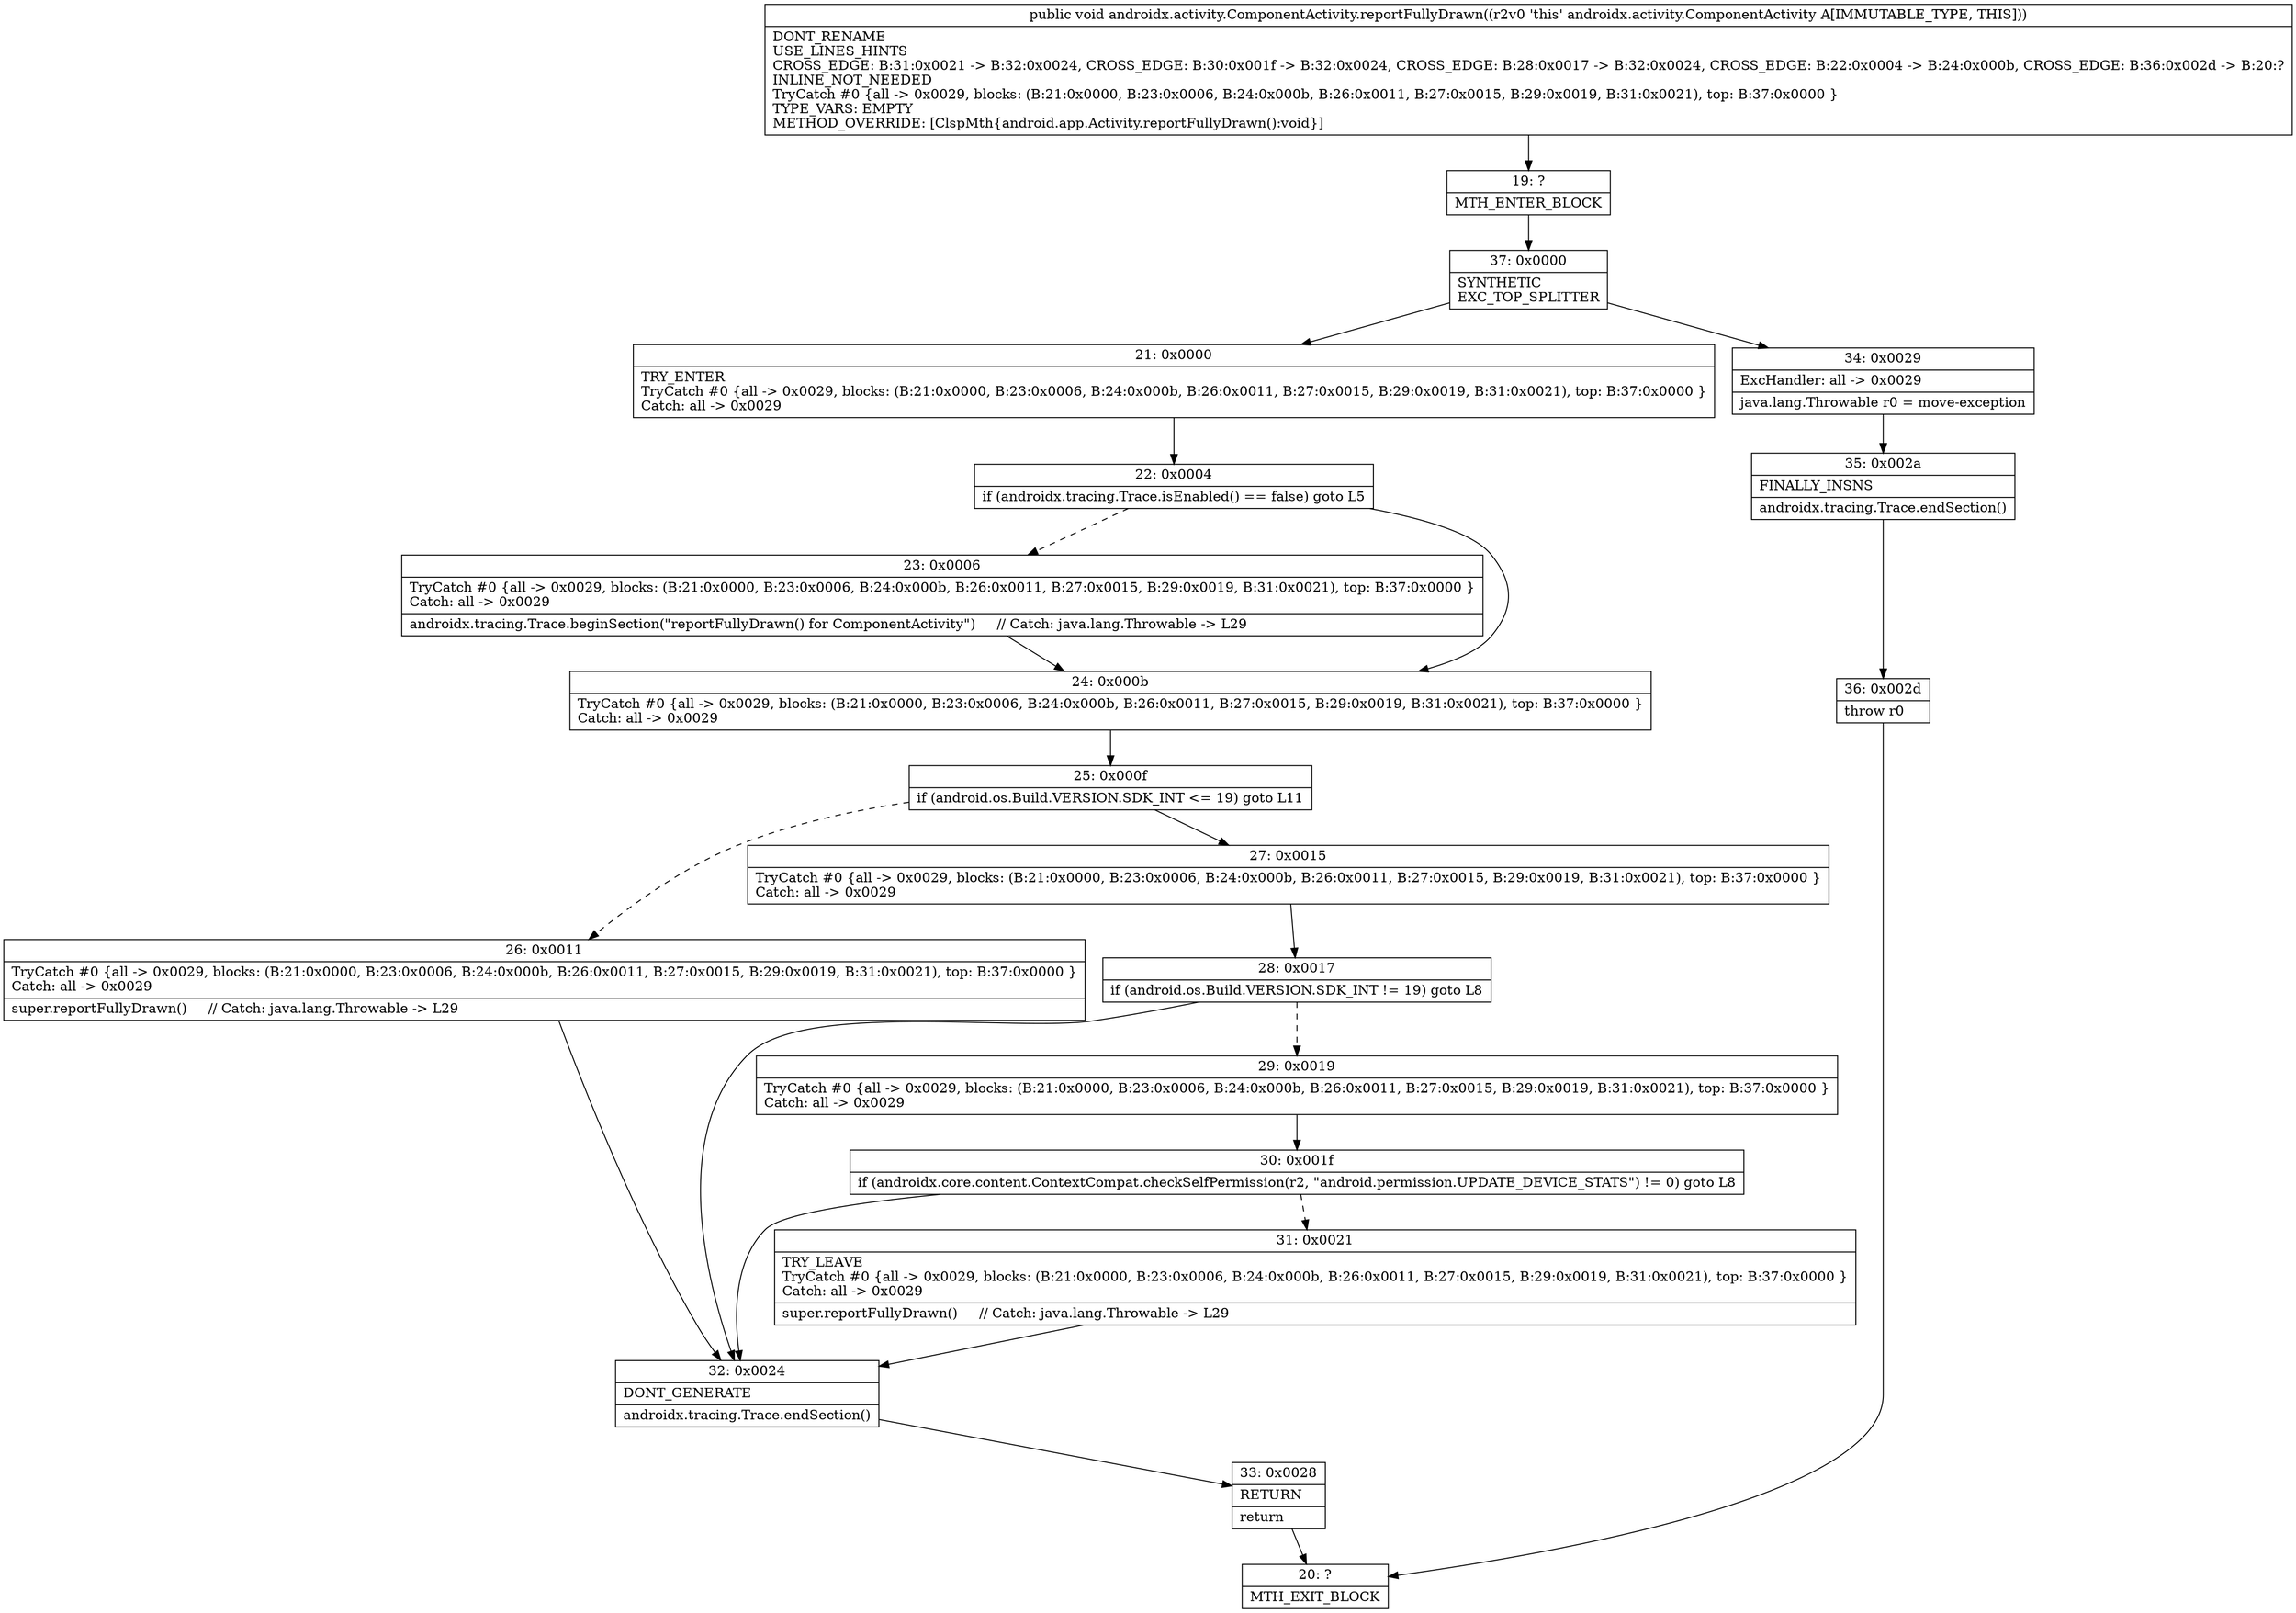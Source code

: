 digraph "CFG forandroidx.activity.ComponentActivity.reportFullyDrawn()V" {
Node_19 [shape=record,label="{19\:\ ?|MTH_ENTER_BLOCK\l}"];
Node_37 [shape=record,label="{37\:\ 0x0000|SYNTHETIC\lEXC_TOP_SPLITTER\l}"];
Node_21 [shape=record,label="{21\:\ 0x0000|TRY_ENTER\lTryCatch #0 \{all \-\> 0x0029, blocks: (B:21:0x0000, B:23:0x0006, B:24:0x000b, B:26:0x0011, B:27:0x0015, B:29:0x0019, B:31:0x0021), top: B:37:0x0000 \}\lCatch: all \-\> 0x0029\l}"];
Node_22 [shape=record,label="{22\:\ 0x0004|if (androidx.tracing.Trace.isEnabled() == false) goto L5\l}"];
Node_23 [shape=record,label="{23\:\ 0x0006|TryCatch #0 \{all \-\> 0x0029, blocks: (B:21:0x0000, B:23:0x0006, B:24:0x000b, B:26:0x0011, B:27:0x0015, B:29:0x0019, B:31:0x0021), top: B:37:0x0000 \}\lCatch: all \-\> 0x0029\l|androidx.tracing.Trace.beginSection(\"reportFullyDrawn() for ComponentActivity\")     \/\/ Catch: java.lang.Throwable \-\> L29\l}"];
Node_24 [shape=record,label="{24\:\ 0x000b|TryCatch #0 \{all \-\> 0x0029, blocks: (B:21:0x0000, B:23:0x0006, B:24:0x000b, B:26:0x0011, B:27:0x0015, B:29:0x0019, B:31:0x0021), top: B:37:0x0000 \}\lCatch: all \-\> 0x0029\l}"];
Node_25 [shape=record,label="{25\:\ 0x000f|if (android.os.Build.VERSION.SDK_INT \<= 19) goto L11\l}"];
Node_26 [shape=record,label="{26\:\ 0x0011|TryCatch #0 \{all \-\> 0x0029, blocks: (B:21:0x0000, B:23:0x0006, B:24:0x000b, B:26:0x0011, B:27:0x0015, B:29:0x0019, B:31:0x0021), top: B:37:0x0000 \}\lCatch: all \-\> 0x0029\l|super.reportFullyDrawn()     \/\/ Catch: java.lang.Throwable \-\> L29\l}"];
Node_32 [shape=record,label="{32\:\ 0x0024|DONT_GENERATE\l|androidx.tracing.Trace.endSection()\l}"];
Node_33 [shape=record,label="{33\:\ 0x0028|RETURN\l|return\l}"];
Node_20 [shape=record,label="{20\:\ ?|MTH_EXIT_BLOCK\l}"];
Node_27 [shape=record,label="{27\:\ 0x0015|TryCatch #0 \{all \-\> 0x0029, blocks: (B:21:0x0000, B:23:0x0006, B:24:0x000b, B:26:0x0011, B:27:0x0015, B:29:0x0019, B:31:0x0021), top: B:37:0x0000 \}\lCatch: all \-\> 0x0029\l}"];
Node_28 [shape=record,label="{28\:\ 0x0017|if (android.os.Build.VERSION.SDK_INT != 19) goto L8\l}"];
Node_29 [shape=record,label="{29\:\ 0x0019|TryCatch #0 \{all \-\> 0x0029, blocks: (B:21:0x0000, B:23:0x0006, B:24:0x000b, B:26:0x0011, B:27:0x0015, B:29:0x0019, B:31:0x0021), top: B:37:0x0000 \}\lCatch: all \-\> 0x0029\l}"];
Node_30 [shape=record,label="{30\:\ 0x001f|if (androidx.core.content.ContextCompat.checkSelfPermission(r2, \"android.permission.UPDATE_DEVICE_STATS\") != 0) goto L8\l}"];
Node_31 [shape=record,label="{31\:\ 0x0021|TRY_LEAVE\lTryCatch #0 \{all \-\> 0x0029, blocks: (B:21:0x0000, B:23:0x0006, B:24:0x000b, B:26:0x0011, B:27:0x0015, B:29:0x0019, B:31:0x0021), top: B:37:0x0000 \}\lCatch: all \-\> 0x0029\l|super.reportFullyDrawn()     \/\/ Catch: java.lang.Throwable \-\> L29\l}"];
Node_34 [shape=record,label="{34\:\ 0x0029|ExcHandler: all \-\> 0x0029\l|java.lang.Throwable r0 = move\-exception\l}"];
Node_35 [shape=record,label="{35\:\ 0x002a|FINALLY_INSNS\l|androidx.tracing.Trace.endSection()\l}"];
Node_36 [shape=record,label="{36\:\ 0x002d|throw r0\l}"];
MethodNode[shape=record,label="{public void androidx.activity.ComponentActivity.reportFullyDrawn((r2v0 'this' androidx.activity.ComponentActivity A[IMMUTABLE_TYPE, THIS]))  | DONT_RENAME\lUSE_LINES_HINTS\lCROSS_EDGE: B:31:0x0021 \-\> B:32:0x0024, CROSS_EDGE: B:30:0x001f \-\> B:32:0x0024, CROSS_EDGE: B:28:0x0017 \-\> B:32:0x0024, CROSS_EDGE: B:22:0x0004 \-\> B:24:0x000b, CROSS_EDGE: B:36:0x002d \-\> B:20:?\lINLINE_NOT_NEEDED\lTryCatch #0 \{all \-\> 0x0029, blocks: (B:21:0x0000, B:23:0x0006, B:24:0x000b, B:26:0x0011, B:27:0x0015, B:29:0x0019, B:31:0x0021), top: B:37:0x0000 \}\lTYPE_VARS: EMPTY\lMETHOD_OVERRIDE: [ClspMth\{android.app.Activity.reportFullyDrawn():void\}]\l}"];
MethodNode -> Node_19;Node_19 -> Node_37;
Node_37 -> Node_21;
Node_37 -> Node_34;
Node_21 -> Node_22;
Node_22 -> Node_23[style=dashed];
Node_22 -> Node_24;
Node_23 -> Node_24;
Node_24 -> Node_25;
Node_25 -> Node_26[style=dashed];
Node_25 -> Node_27;
Node_26 -> Node_32;
Node_32 -> Node_33;
Node_33 -> Node_20;
Node_27 -> Node_28;
Node_28 -> Node_29[style=dashed];
Node_28 -> Node_32;
Node_29 -> Node_30;
Node_30 -> Node_31[style=dashed];
Node_30 -> Node_32;
Node_31 -> Node_32;
Node_34 -> Node_35;
Node_35 -> Node_36;
Node_36 -> Node_20;
}

